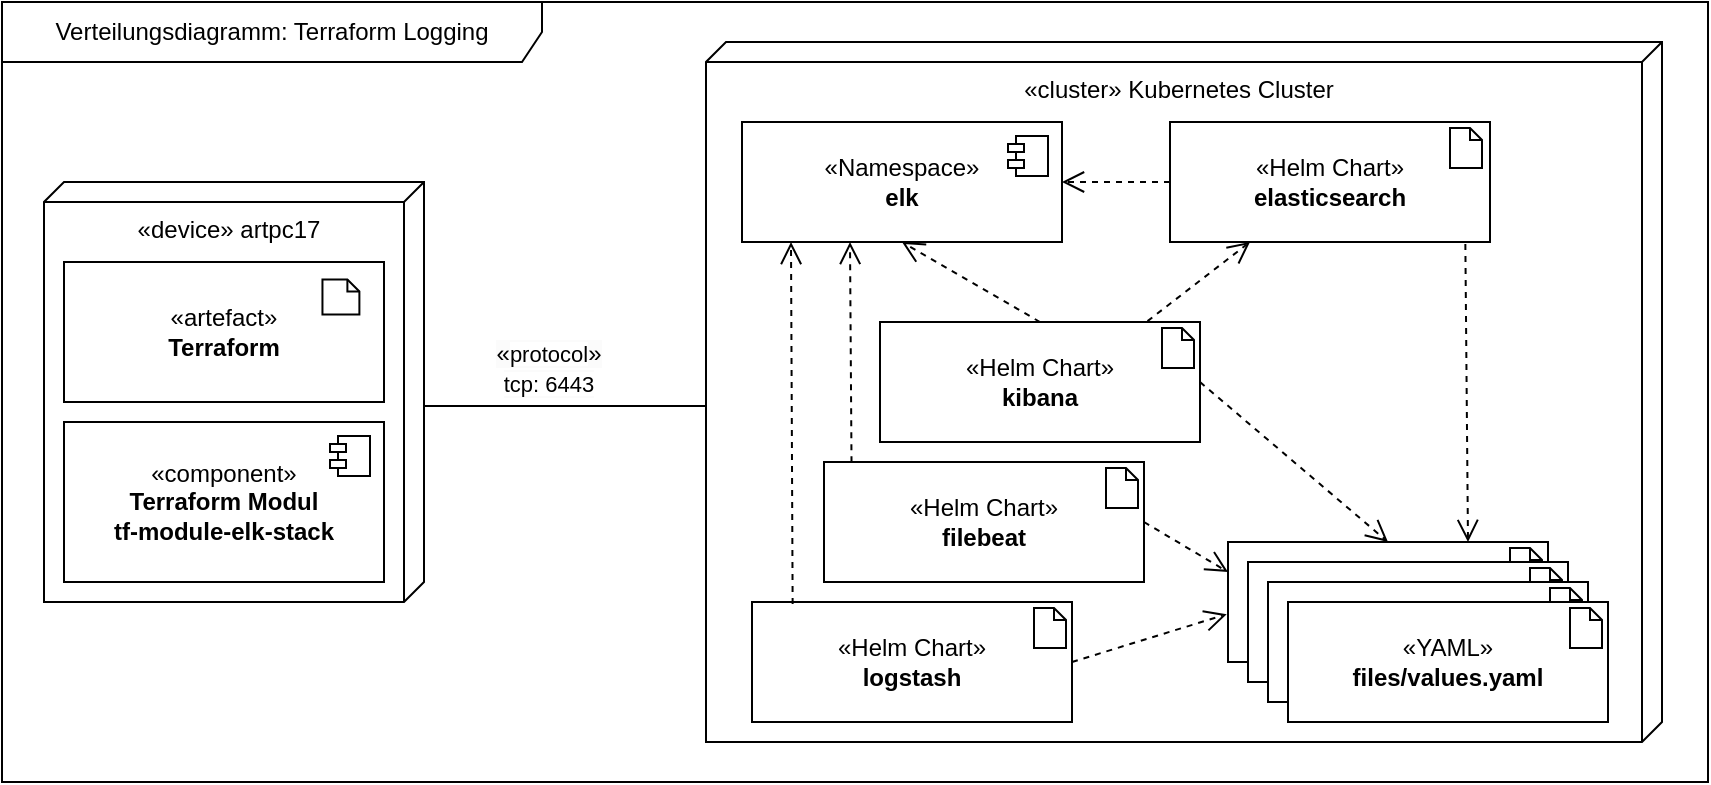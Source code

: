 <mxfile version="26.0.6">
  <diagram name="Seite-1" id="TvrrdAq2TgVtNNW3oGuC">
    <mxGraphModel dx="1045" dy="761" grid="1" gridSize="10" guides="1" tooltips="1" connect="1" arrows="1" fold="1" page="1" pageScale="1" pageWidth="827" pageHeight="1169" math="0" shadow="0">
      <root>
        <mxCell id="0" />
        <mxCell id="1" parent="0" />
        <mxCell id="KZDxoFo9gupKd7PVNglU-1" value="«device» artpc17" style="verticalAlign=top;align=center;shape=cube;size=10;direction=south;html=1;boundedLbl=1;spacingLeft=5;whiteSpace=wrap;" parent="1" vertex="1">
          <mxGeometry x="38" y="130" width="190" height="210" as="geometry" />
        </mxCell>
        <mxCell id="KZDxoFo9gupKd7PVNglU-2" value="«component»&lt;br&gt;&lt;b&gt;Terraform Modul&lt;br&gt;tf-module-elk-stack&lt;/b&gt;" style="html=1;dropTarget=0;whiteSpace=wrap;" parent="1" vertex="1">
          <mxGeometry x="48" y="250" width="160" height="80" as="geometry" />
        </mxCell>
        <mxCell id="KZDxoFo9gupKd7PVNglU-3" value="" style="shape=module;jettyWidth=8;jettyHeight=4;" parent="KZDxoFo9gupKd7PVNglU-2" vertex="1">
          <mxGeometry x="1" width="20" height="20" relative="1" as="geometry">
            <mxPoint x="-27" y="7" as="offset" />
          </mxGeometry>
        </mxCell>
        <mxCell id="KZDxoFo9gupKd7PVNglU-4" value="" style="group" parent="1" vertex="1" connectable="0">
          <mxGeometry x="48" y="170" width="160" height="70" as="geometry" />
        </mxCell>
        <mxCell id="KZDxoFo9gupKd7PVNglU-5" value="«artefact»&lt;br&gt;&lt;b&gt;Terraform&lt;/b&gt;" style="html=1;dropTarget=0;whiteSpace=wrap;" parent="KZDxoFo9gupKd7PVNglU-4" vertex="1">
          <mxGeometry width="160" height="70" as="geometry" />
        </mxCell>
        <mxCell id="KZDxoFo9gupKd7PVNglU-6" value="" style="shape=note2;boundedLbl=1;whiteSpace=wrap;html=1;size=6;verticalAlign=top;align=left;spacingLeft=5;" parent="KZDxoFo9gupKd7PVNglU-4" vertex="1">
          <mxGeometry x="129.231" y="8.75" width="18.462" height="17.5" as="geometry" />
        </mxCell>
        <mxCell id="KZDxoFo9gupKd7PVNglU-7" style="edgeStyle=orthogonalEdgeStyle;rounded=0;orthogonalLoop=1;jettySize=auto;html=1;endArrow=none;endFill=0;entryX=0;entryY=0;entryDx=180;entryDy=478;entryPerimeter=0;" parent="1" target="KZDxoFo9gupKd7PVNglU-10" edge="1">
          <mxGeometry relative="1" as="geometry">
            <mxPoint x="542" y="275" as="targetPoint" />
            <Array as="points">
              <mxPoint x="369" y="242" />
            </Array>
            <mxPoint x="228" y="242" as="sourcePoint" />
          </mxGeometry>
        </mxCell>
        <mxCell id="KZDxoFo9gupKd7PVNglU-8" value="&lt;span style=&quot;font-size: 12px; text-wrap: wrap; background-color: rgb(251, 251, 251);&quot;&gt;&lt;span style=&quot;text-wrap-style: initial; background-color: rgb(251, 251, 251);&quot;&gt;«&lt;/span&gt;&lt;span style=&quot;font-size: 11px; text-wrap-mode: nowrap; background-color: rgb(255, 255, 255);&quot;&gt;protocol&lt;/span&gt;&lt;span style=&quot;text-wrap-style: initial; background-color: rgb(251, 251, 251);&quot;&gt;»&lt;/span&gt;&lt;br style=&quot;font-size: 11px; text-wrap-mode: nowrap;&quot;&gt;&lt;span style=&quot;font-size: 11px; text-wrap-mode: nowrap; background-color: rgb(255, 255, 255);&quot;&gt;tcp: 6443&lt;/span&gt;&lt;/span&gt;" style="edgeLabel;html=1;align=center;verticalAlign=middle;resizable=0;points=[];" parent="KZDxoFo9gupKd7PVNglU-7" vertex="1" connectable="0">
          <mxGeometry x="-0.261" y="2" relative="1" as="geometry">
            <mxPoint x="9" y="-17" as="offset" />
          </mxGeometry>
        </mxCell>
        <mxCell id="KZDxoFo9gupKd7PVNglU-9" value="Verteilungsdiagramm: Terraform Logging" style="shape=umlFrame;whiteSpace=wrap;html=1;pointerEvents=0;recursiveResize=0;container=1;collapsible=0;width=270;height=30;" parent="1" vertex="1">
          <mxGeometry x="17" y="40" width="853" height="390" as="geometry" />
        </mxCell>
        <mxCell id="KZDxoFo9gupKd7PVNglU-10" value="«cluster» Kubernetes Cluster" style="verticalAlign=top;align=center;shape=cube;size=10;direction=south;html=1;boundedLbl=1;spacingLeft=5;whiteSpace=wrap;" parent="KZDxoFo9gupKd7PVNglU-9" vertex="1">
          <mxGeometry x="352" y="20" width="478" height="350" as="geometry" />
        </mxCell>
        <mxCell id="KZDxoFo9gupKd7PVNglU-11" value="«Namespace»&lt;b&gt;&lt;br&gt;elk&lt;/b&gt;" style="html=1;dropTarget=0;whiteSpace=wrap;" parent="KZDxoFo9gupKd7PVNglU-9" vertex="1">
          <mxGeometry x="370" y="60" width="160" height="60" as="geometry" />
        </mxCell>
        <mxCell id="KZDxoFo9gupKd7PVNglU-12" value="" style="shape=module;jettyWidth=8;jettyHeight=4;" parent="KZDxoFo9gupKd7PVNglU-11" vertex="1">
          <mxGeometry x="1" width="20" height="20" relative="1" as="geometry">
            <mxPoint x="-27" y="7" as="offset" />
          </mxGeometry>
        </mxCell>
        <mxCell id="KZDxoFo9gupKd7PVNglU-13" value="«Helm Chart»&lt;div&gt;&lt;b&gt;elasticsearch&lt;/b&gt;&lt;/div&gt;" style="html=1;dropTarget=0;whiteSpace=wrap;" parent="KZDxoFo9gupKd7PVNglU-9" vertex="1">
          <mxGeometry x="584" y="60" width="160" height="60" as="geometry" />
        </mxCell>
        <mxCell id="KZDxoFo9gupKd7PVNglU-20" style="rounded=0;orthogonalLoop=1;jettySize=auto;html=1;exitX=0.836;exitY=-0.007;exitDx=0;exitDy=0;dashed=1;endArrow=open;endFill=0;strokeWidth=1;endSize=9;startSize=6;entryX=0.25;entryY=1;entryDx=0;entryDy=0;exitPerimeter=0;" parent="KZDxoFo9gupKd7PVNglU-9" source="KZDxoFo9gupKd7PVNglU-33" target="KZDxoFo9gupKd7PVNglU-13" edge="1">
          <mxGeometry relative="1" as="geometry">
            <mxPoint x="664" y="150" as="sourcePoint" />
            <mxPoint x="384" y="230" as="targetPoint" />
          </mxGeometry>
        </mxCell>
        <mxCell id="KZDxoFo9gupKd7PVNglU-21" style="rounded=0;orthogonalLoop=1;jettySize=auto;html=1;dashed=1;endArrow=open;endFill=0;strokeWidth=1;endSize=9;startSize=6;entryX=1;entryY=0.5;entryDx=0;entryDy=0;exitX=0;exitY=0.5;exitDx=0;exitDy=0;" parent="KZDxoFo9gupKd7PVNglU-9" source="KZDxoFo9gupKd7PVNglU-13" target="KZDxoFo9gupKd7PVNglU-11" edge="1">
          <mxGeometry relative="1" as="geometry">
            <mxPoint x="530" y="162" as="sourcePoint" />
            <mxPoint x="540" y="200" as="targetPoint" />
          </mxGeometry>
        </mxCell>
        <mxCell id="KZDxoFo9gupKd7PVNglU-30" value="" style="shape=note2;boundedLbl=1;whiteSpace=wrap;html=1;size=6;verticalAlign=top;align=left;spacingLeft=5;" parent="KZDxoFo9gupKd7PVNglU-9" vertex="1">
          <mxGeometry x="724" y="63" width="16" height="20" as="geometry" />
        </mxCell>
        <mxCell id="KZDxoFo9gupKd7PVNglU-35" style="rounded=0;orthogonalLoop=1;jettySize=auto;html=1;exitX=0.5;exitY=0;exitDx=0;exitDy=0;dashed=1;endArrow=open;endFill=0;strokeWidth=1;endSize=9;startSize=6;entryX=0.5;entryY=1;entryDx=0;entryDy=0;" parent="KZDxoFo9gupKd7PVNglU-9" source="KZDxoFo9gupKd7PVNglU-33" target="KZDxoFo9gupKd7PVNglU-11" edge="1">
          <mxGeometry relative="1" as="geometry">
            <mxPoint x="674" y="160" as="sourcePoint" />
            <mxPoint x="674" y="130" as="targetPoint" />
          </mxGeometry>
        </mxCell>
        <mxCell id="KZDxoFo9gupKd7PVNglU-38" value="" style="group" parent="KZDxoFo9gupKd7PVNglU-9" vertex="1" connectable="0">
          <mxGeometry x="439" y="160" width="160" height="60" as="geometry" />
        </mxCell>
        <mxCell id="KZDxoFo9gupKd7PVNglU-33" value="«Helm Chart»&lt;div&gt;&lt;b&gt;kibana&lt;/b&gt;&lt;/div&gt;" style="html=1;dropTarget=0;whiteSpace=wrap;" parent="KZDxoFo9gupKd7PVNglU-38" vertex="1">
          <mxGeometry width="160" height="60" as="geometry" />
        </mxCell>
        <mxCell id="KZDxoFo9gupKd7PVNglU-34" value="" style="shape=note2;boundedLbl=1;whiteSpace=wrap;html=1;size=6;verticalAlign=top;align=left;spacingLeft=5;" parent="KZDxoFo9gupKd7PVNglU-38" vertex="1">
          <mxGeometry x="141" y="3" width="16" height="20" as="geometry" />
        </mxCell>
        <mxCell id="KZDxoFo9gupKd7PVNglU-39" value="" style="group" parent="KZDxoFo9gupKd7PVNglU-9" vertex="1" connectable="0">
          <mxGeometry x="411" y="230" width="160" height="60" as="geometry" />
        </mxCell>
        <mxCell id="KZDxoFo9gupKd7PVNglU-36" value="«Helm Chart»&lt;div&gt;&lt;b&gt;filebeat&lt;/b&gt;&lt;/div&gt;" style="html=1;dropTarget=0;whiteSpace=wrap;" parent="KZDxoFo9gupKd7PVNglU-39" vertex="1">
          <mxGeometry width="160" height="60" as="geometry" />
        </mxCell>
        <mxCell id="KZDxoFo9gupKd7PVNglU-37" value="" style="shape=note2;boundedLbl=1;whiteSpace=wrap;html=1;size=6;verticalAlign=top;align=left;spacingLeft=5;" parent="KZDxoFo9gupKd7PVNglU-39" vertex="1">
          <mxGeometry x="141" y="3" width="16" height="20" as="geometry" />
        </mxCell>
        <mxCell id="KZDxoFo9gupKd7PVNglU-40" value="" style="group" parent="KZDxoFo9gupKd7PVNglU-9" vertex="1" connectable="0">
          <mxGeometry x="375" y="300" width="160" height="60" as="geometry" />
        </mxCell>
        <mxCell id="KZDxoFo9gupKd7PVNglU-41" value="«Helm Chart»&lt;div&gt;&lt;b&gt;logstash&lt;/b&gt;&lt;/div&gt;" style="html=1;dropTarget=0;whiteSpace=wrap;" parent="KZDxoFo9gupKd7PVNglU-40" vertex="1">
          <mxGeometry width="160" height="60" as="geometry" />
        </mxCell>
        <mxCell id="KZDxoFo9gupKd7PVNglU-42" value="" style="shape=note2;boundedLbl=1;whiteSpace=wrap;html=1;size=6;verticalAlign=top;align=left;spacingLeft=5;" parent="KZDxoFo9gupKd7PVNglU-40" vertex="1">
          <mxGeometry x="141" y="3" width="16" height="20" as="geometry" />
        </mxCell>
        <mxCell id="KZDxoFo9gupKd7PVNglU-45" style="rounded=0;orthogonalLoop=1;jettySize=auto;html=1;dashed=1;endArrow=open;endFill=0;strokeWidth=1;endSize=9;startSize=6;exitX=0.127;exitY=0.017;exitDx=0;exitDy=0;exitPerimeter=0;" parent="KZDxoFo9gupKd7PVNglU-9" source="KZDxoFo9gupKd7PVNglU-41" edge="1">
          <mxGeometry relative="1" as="geometry">
            <mxPoint x="396" y="301" as="sourcePoint" />
            <mxPoint x="394.5" y="120" as="targetPoint" />
          </mxGeometry>
        </mxCell>
        <mxCell id="KZDxoFo9gupKd7PVNglU-46" value="" style="group" parent="KZDxoFo9gupKd7PVNglU-9" vertex="1" connectable="0">
          <mxGeometry x="613" y="270" width="160" height="60" as="geometry" />
        </mxCell>
        <mxCell id="KZDxoFo9gupKd7PVNglU-47" value="«Helm Chart»&lt;div&gt;&lt;b&gt;filebeat&lt;/b&gt;&lt;/div&gt;" style="html=1;dropTarget=0;whiteSpace=wrap;" parent="KZDxoFo9gupKd7PVNglU-46" vertex="1">
          <mxGeometry width="160" height="60" as="geometry" />
        </mxCell>
        <mxCell id="KZDxoFo9gupKd7PVNglU-48" value="" style="shape=note2;boundedLbl=1;whiteSpace=wrap;html=1;size=6;verticalAlign=top;align=left;spacingLeft=5;" parent="KZDxoFo9gupKd7PVNglU-46" vertex="1">
          <mxGeometry x="141" y="3" width="16" height="20" as="geometry" />
        </mxCell>
        <mxCell id="KZDxoFo9gupKd7PVNglU-49" value="" style="group" parent="KZDxoFo9gupKd7PVNglU-9" vertex="1" connectable="0">
          <mxGeometry x="623" y="280" width="160" height="60" as="geometry" />
        </mxCell>
        <mxCell id="KZDxoFo9gupKd7PVNglU-50" value="«Helm Chart»&lt;div&gt;&lt;b&gt;filebeat&lt;/b&gt;&lt;/div&gt;" style="html=1;dropTarget=0;whiteSpace=wrap;" parent="KZDxoFo9gupKd7PVNglU-49" vertex="1">
          <mxGeometry width="160" height="60" as="geometry" />
        </mxCell>
        <mxCell id="KZDxoFo9gupKd7PVNglU-51" value="" style="shape=note2;boundedLbl=1;whiteSpace=wrap;html=1;size=6;verticalAlign=top;align=left;spacingLeft=5;" parent="KZDxoFo9gupKd7PVNglU-49" vertex="1">
          <mxGeometry x="141" y="3" width="16" height="20" as="geometry" />
        </mxCell>
        <mxCell id="KZDxoFo9gupKd7PVNglU-52" value="" style="group" parent="KZDxoFo9gupKd7PVNglU-9" vertex="1" connectable="0">
          <mxGeometry x="633" y="290" width="160" height="60" as="geometry" />
        </mxCell>
        <mxCell id="KZDxoFo9gupKd7PVNglU-53" value="«Helm Chart»&lt;div&gt;&lt;b&gt;filebeat&lt;/b&gt;&lt;/div&gt;" style="html=1;dropTarget=0;whiteSpace=wrap;" parent="KZDxoFo9gupKd7PVNglU-52" vertex="1">
          <mxGeometry width="160" height="60" as="geometry" />
        </mxCell>
        <mxCell id="KZDxoFo9gupKd7PVNglU-54" value="" style="shape=note2;boundedLbl=1;whiteSpace=wrap;html=1;size=6;verticalAlign=top;align=left;spacingLeft=5;" parent="KZDxoFo9gupKd7PVNglU-52" vertex="1">
          <mxGeometry x="141" y="3" width="16" height="20" as="geometry" />
        </mxCell>
        <mxCell id="KZDxoFo9gupKd7PVNglU-55" value="" style="group" parent="KZDxoFo9gupKd7PVNglU-9" vertex="1" connectable="0">
          <mxGeometry x="643" y="300" width="160" height="60" as="geometry" />
        </mxCell>
        <mxCell id="KZDxoFo9gupKd7PVNglU-56" value="«YAML»&lt;div&gt;&lt;b&gt;files/values.yaml&lt;/b&gt;&lt;/div&gt;" style="html=1;dropTarget=0;whiteSpace=wrap;" parent="KZDxoFo9gupKd7PVNglU-55" vertex="1">
          <mxGeometry width="160" height="60" as="geometry" />
        </mxCell>
        <mxCell id="KZDxoFo9gupKd7PVNglU-57" value="" style="shape=note2;boundedLbl=1;whiteSpace=wrap;html=1;size=6;verticalAlign=top;align=left;spacingLeft=5;" parent="KZDxoFo9gupKd7PVNglU-55" vertex="1">
          <mxGeometry x="141" y="3" width="16" height="20" as="geometry" />
        </mxCell>
        <mxCell id="KZDxoFo9gupKd7PVNglU-58" style="rounded=0;orthogonalLoop=1;jettySize=auto;html=1;exitX=1;exitY=0.5;exitDx=0;exitDy=0;dashed=1;endArrow=open;endFill=0;strokeWidth=1;endSize=9;startSize=6;entryX=0.5;entryY=0;entryDx=0;entryDy=0;" parent="KZDxoFo9gupKd7PVNglU-9" source="KZDxoFo9gupKd7PVNglU-33" target="KZDxoFo9gupKd7PVNglU-47" edge="1">
          <mxGeometry relative="1" as="geometry">
            <mxPoint x="583" y="170" as="sourcePoint" />
            <mxPoint x="634" y="130" as="targetPoint" />
          </mxGeometry>
        </mxCell>
        <mxCell id="KZDxoFo9gupKd7PVNglU-59" style="rounded=0;orthogonalLoop=1;jettySize=auto;html=1;exitX=0.923;exitY=1.017;exitDx=0;exitDy=0;dashed=1;endArrow=open;endFill=0;strokeWidth=1;endSize=9;startSize=6;entryX=0.75;entryY=0;entryDx=0;entryDy=0;exitPerimeter=0;" parent="KZDxoFo9gupKd7PVNglU-9" source="KZDxoFo9gupKd7PVNglU-13" target="KZDxoFo9gupKd7PVNglU-47" edge="1">
          <mxGeometry relative="1" as="geometry">
            <mxPoint x="609" y="200" as="sourcePoint" />
            <mxPoint x="703" y="280" as="targetPoint" />
          </mxGeometry>
        </mxCell>
        <mxCell id="KZDxoFo9gupKd7PVNglU-60" style="rounded=0;orthogonalLoop=1;jettySize=auto;html=1;exitX=1;exitY=0.5;exitDx=0;exitDy=0;dashed=1;endArrow=open;endFill=0;strokeWidth=1;endSize=9;startSize=6;entryX=0;entryY=0.25;entryDx=0;entryDy=0;" parent="KZDxoFo9gupKd7PVNglU-9" source="KZDxoFo9gupKd7PVNglU-36" target="KZDxoFo9gupKd7PVNglU-47" edge="1">
          <mxGeometry relative="1" as="geometry">
            <mxPoint x="609" y="200" as="sourcePoint" />
            <mxPoint x="703" y="280" as="targetPoint" />
          </mxGeometry>
        </mxCell>
        <mxCell id="KZDxoFo9gupKd7PVNglU-61" style="rounded=0;orthogonalLoop=1;jettySize=auto;html=1;exitX=1;exitY=0.5;exitDx=0;exitDy=0;dashed=1;endArrow=open;endFill=0;strokeWidth=1;endSize=9;startSize=6;entryX=-0.004;entryY=0.602;entryDx=0;entryDy=0;entryPerimeter=0;" parent="KZDxoFo9gupKd7PVNglU-9" source="KZDxoFo9gupKd7PVNglU-41" target="KZDxoFo9gupKd7PVNglU-47" edge="1">
          <mxGeometry relative="1" as="geometry">
            <mxPoint x="581" y="270" as="sourcePoint" />
            <mxPoint x="623" y="295" as="targetPoint" />
          </mxGeometry>
        </mxCell>
        <mxCell id="KZDxoFo9gupKd7PVNglU-44" style="rounded=0;orthogonalLoop=1;jettySize=auto;html=1;exitX=0.086;exitY=0.002;exitDx=0;exitDy=0;dashed=1;endArrow=open;endFill=0;strokeWidth=1;endSize=9;startSize=6;exitPerimeter=0;" parent="1" source="KZDxoFo9gupKd7PVNglU-36" edge="1">
          <mxGeometry relative="1" as="geometry">
            <mxPoint x="442" y="271" as="sourcePoint" />
            <mxPoint x="441" y="160" as="targetPoint" />
          </mxGeometry>
        </mxCell>
      </root>
    </mxGraphModel>
  </diagram>
</mxfile>
